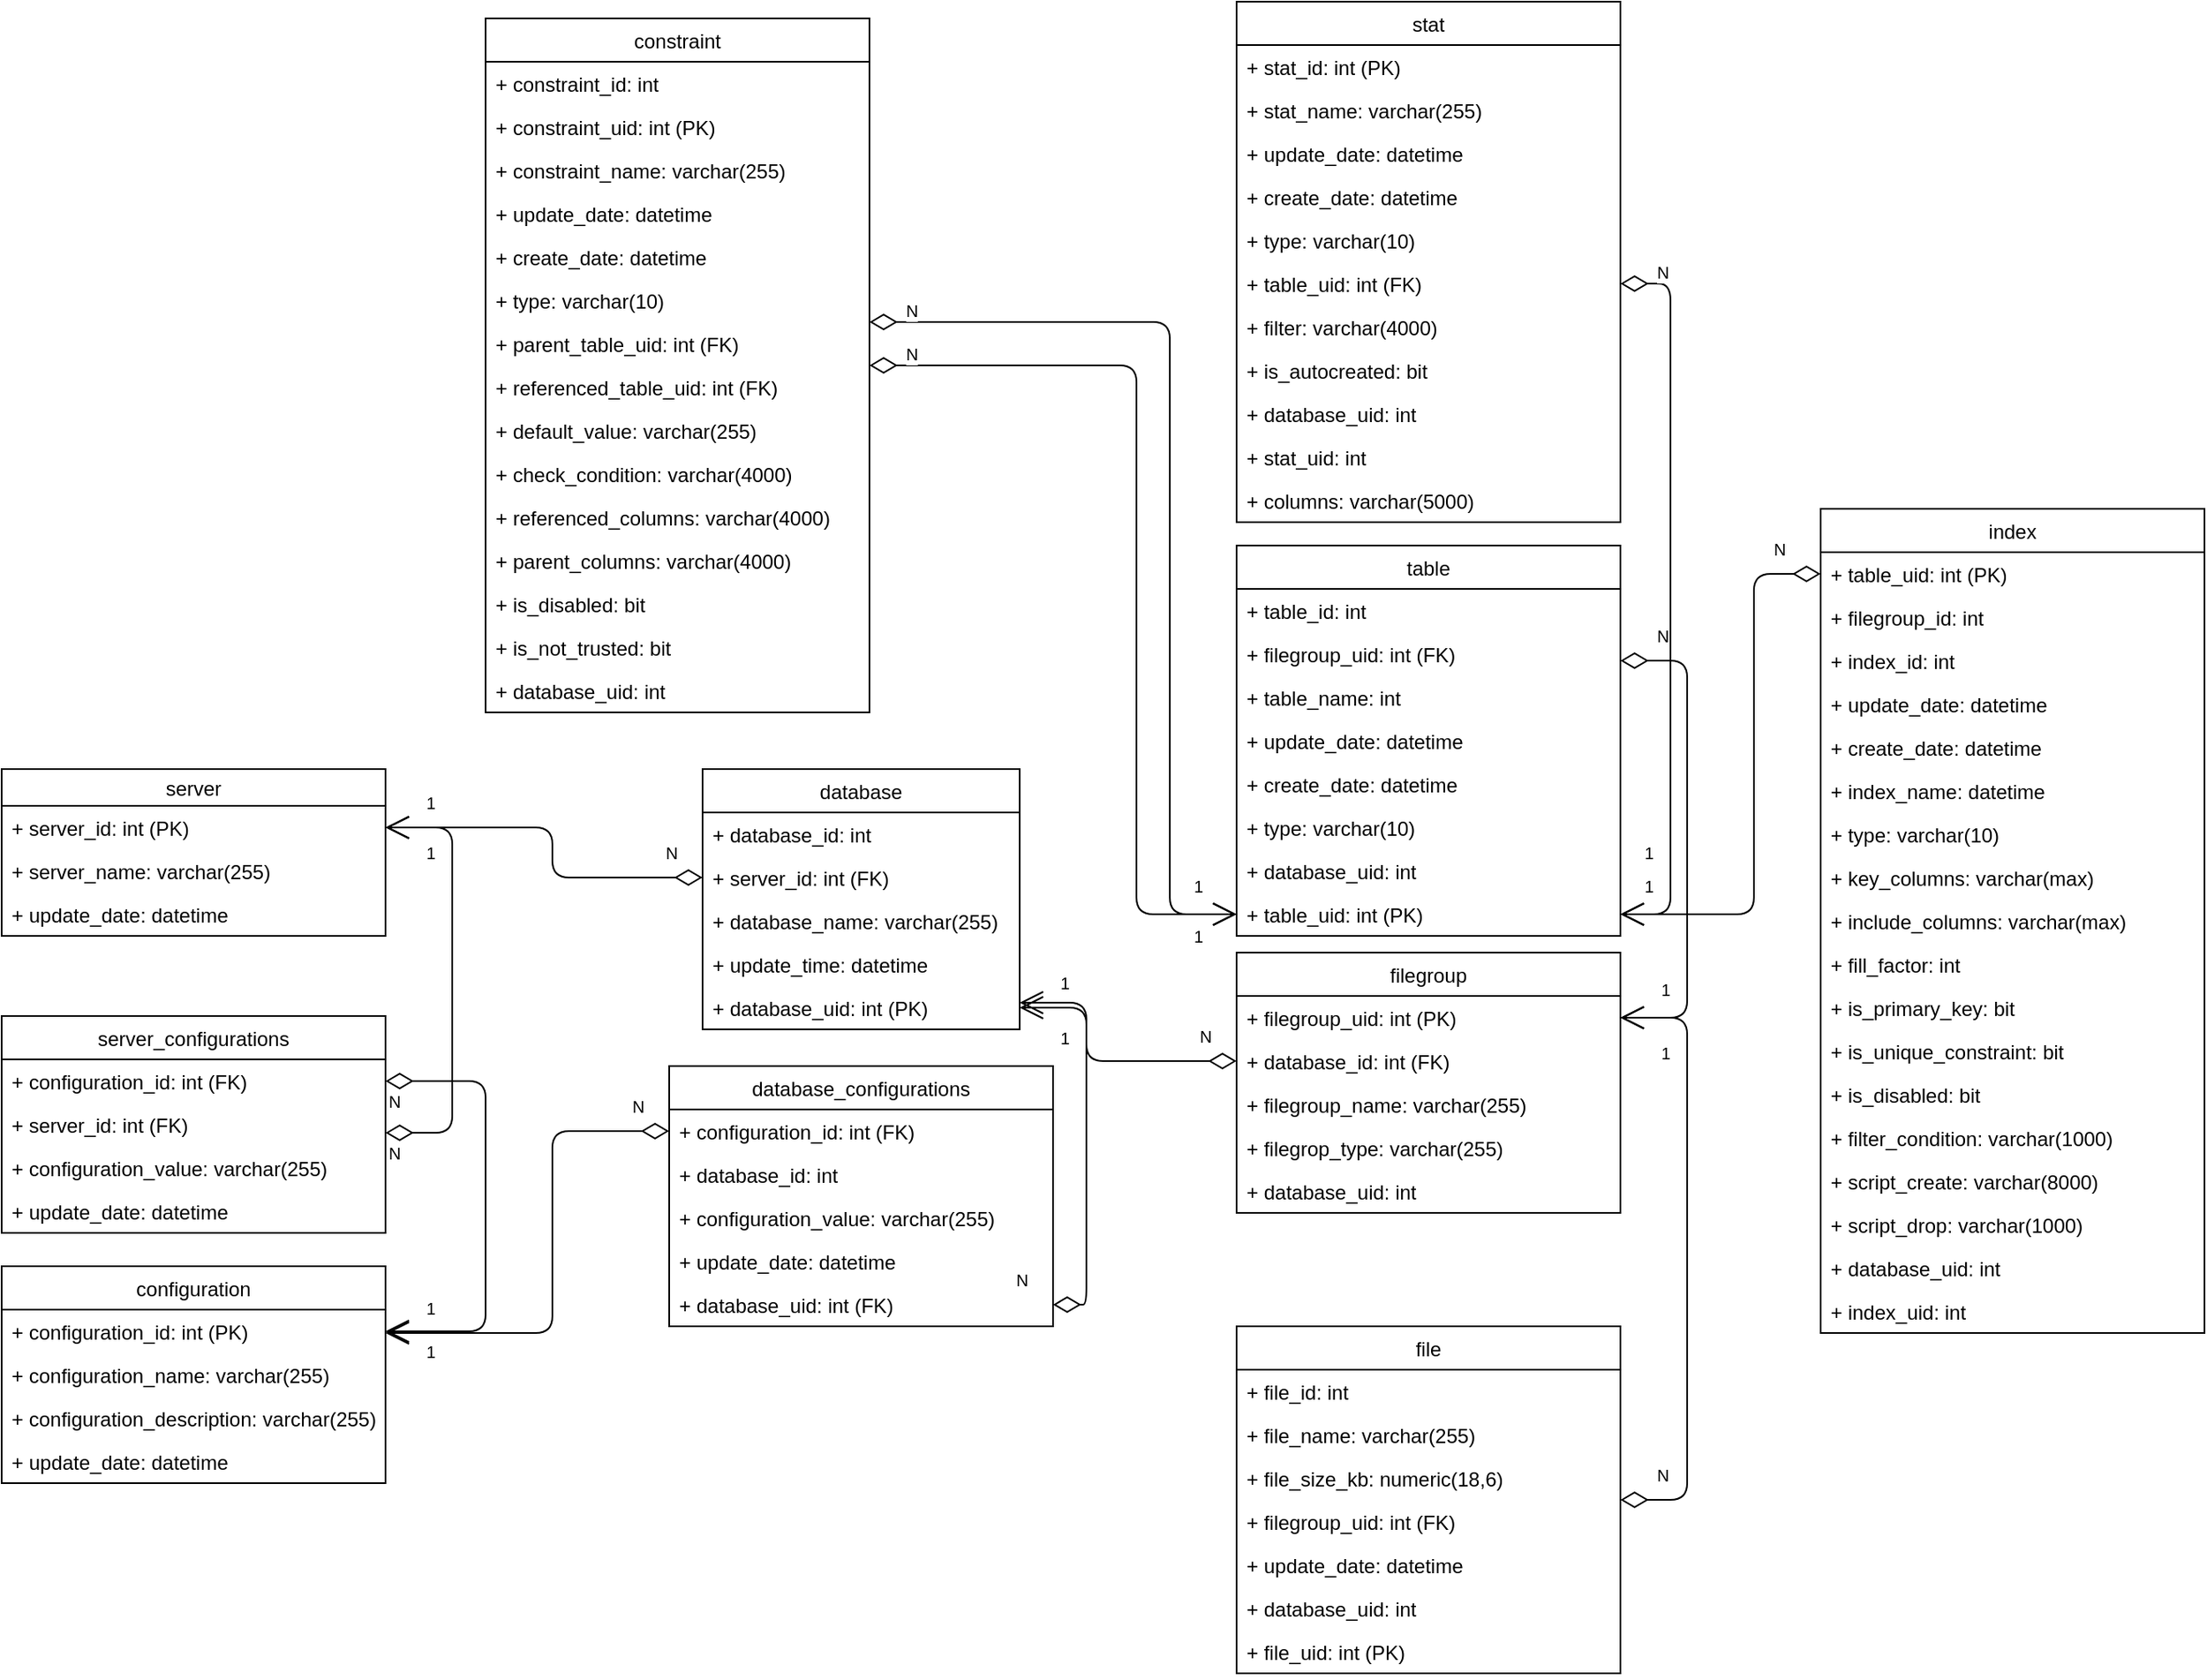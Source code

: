 <mxfile version="13.1.14" type="device"><diagram id="ff6Ciz-0W4YxmPZeDkQI" name="Página-1"><mxGraphModel dx="1422" dy="2053" grid="1" gridSize="10" guides="1" tooltips="1" connect="1" arrows="1" fold="1" page="1" pageScale="1" pageWidth="827" pageHeight="1169" math="0" shadow="0"><root><mxCell id="0"/><mxCell id="1" parent="0"/><mxCell id="aN4D_LcJQ8pbs_zPRTKb-1" value="server" style="swimlane;fontStyle=0;childLayout=stackLayout;horizontal=1;startSize=22;fillColor=none;horizontalStack=0;resizeParent=1;resizeParentMax=0;resizeLast=0;collapsible=1;marginBottom=0;" parent="1" vertex="1"><mxGeometry x="10" y="-250" width="230" height="100" as="geometry"/></mxCell><mxCell id="aN4D_LcJQ8pbs_zPRTKb-2" value="+ server_id: int (PK)" style="text;strokeColor=none;fillColor=none;align=left;verticalAlign=top;spacingLeft=4;spacingRight=4;overflow=hidden;rotatable=0;points=[[0,0.5],[1,0.5]];portConstraint=eastwest;" parent="aN4D_LcJQ8pbs_zPRTKb-1" vertex="1"><mxGeometry y="22" width="230" height="26" as="geometry"/></mxCell><mxCell id="aN4D_LcJQ8pbs_zPRTKb-3" value="+ server_name: varchar(255) " style="text;strokeColor=none;fillColor=none;align=left;verticalAlign=top;spacingLeft=4;spacingRight=4;overflow=hidden;rotatable=0;points=[[0,0.5],[1,0.5]];portConstraint=eastwest;" parent="aN4D_LcJQ8pbs_zPRTKb-1" vertex="1"><mxGeometry y="48" width="230" height="26" as="geometry"/></mxCell><mxCell id="aN4D_LcJQ8pbs_zPRTKb-4" value="+ update_date: datetime" style="text;strokeColor=none;fillColor=none;align=left;verticalAlign=top;spacingLeft=4;spacingRight=4;overflow=hidden;rotatable=0;points=[[0,0.5],[1,0.5]];portConstraint=eastwest;" parent="aN4D_LcJQ8pbs_zPRTKb-1" vertex="1"><mxGeometry y="74" width="230" height="26" as="geometry"/></mxCell><mxCell id="aN4D_LcJQ8pbs_zPRTKb-5" value="server_configurations" style="swimlane;fontStyle=0;childLayout=stackLayout;horizontal=1;startSize=26;fillColor=none;horizontalStack=0;resizeParent=1;resizeParentMax=0;resizeLast=0;collapsible=1;marginBottom=0;" parent="1" vertex="1"><mxGeometry x="10" y="-102" width="230" height="130" as="geometry"/></mxCell><mxCell id="aN4D_LcJQ8pbs_zPRTKb-6" value="+ configuration_id: int (FK)" style="text;strokeColor=none;fillColor=none;align=left;verticalAlign=top;spacingLeft=4;spacingRight=4;overflow=hidden;rotatable=0;points=[[0,0.5],[1,0.5]];portConstraint=eastwest;" parent="aN4D_LcJQ8pbs_zPRTKb-5" vertex="1"><mxGeometry y="26" width="230" height="26" as="geometry"/></mxCell><mxCell id="aN4D_LcJQ8pbs_zPRTKb-24" value="+ server_id: int (FK)" style="text;strokeColor=none;fillColor=none;align=left;verticalAlign=top;spacingLeft=4;spacingRight=4;overflow=hidden;rotatable=0;points=[[0,0.5],[1,0.5]];portConstraint=eastwest;" parent="aN4D_LcJQ8pbs_zPRTKb-5" vertex="1"><mxGeometry y="52" width="230" height="26" as="geometry"/></mxCell><mxCell id="aN4D_LcJQ8pbs_zPRTKb-8" value="+ configuration_value: varchar(255)" style="text;strokeColor=none;fillColor=none;align=left;verticalAlign=top;spacingLeft=4;spacingRight=4;overflow=hidden;rotatable=0;points=[[0,0.5],[1,0.5]];portConstraint=eastwest;" parent="aN4D_LcJQ8pbs_zPRTKb-5" vertex="1"><mxGeometry y="78" width="230" height="26" as="geometry"/></mxCell><mxCell id="aN4D_LcJQ8pbs_zPRTKb-17" value="+ update_date: datetime" style="text;strokeColor=none;fillColor=none;align=left;verticalAlign=top;spacingLeft=4;spacingRight=4;overflow=hidden;rotatable=0;points=[[0,0.5],[1,0.5]];portConstraint=eastwest;" parent="aN4D_LcJQ8pbs_zPRTKb-5" vertex="1"><mxGeometry y="104" width="230" height="26" as="geometry"/></mxCell><mxCell id="aN4D_LcJQ8pbs_zPRTKb-21" value="" style="endArrow=open;html=1;endSize=12;startArrow=diamondThin;startSize=14;startFill=0;edgeStyle=orthogonalEdgeStyle;entryX=1;entryY=0.5;entryDx=0;entryDy=0;" parent="1" source="aN4D_LcJQ8pbs_zPRTKb-24" target="aN4D_LcJQ8pbs_zPRTKb-2" edge="1"><mxGeometry x="0.141" y="-30" relative="1" as="geometry"><mxPoint x="260" y="-82" as="sourcePoint"/><mxPoint x="420" y="-82" as="targetPoint"/><Array as="points"><mxPoint x="280" y="-32"/><mxPoint x="280" y="-215"/></Array><mxPoint as="offset"/></mxGeometry></mxCell><mxCell id="aN4D_LcJQ8pbs_zPRTKb-22" value="N" style="resizable=0;html=1;align=left;verticalAlign=top;labelBackgroundColor=#ffffff;fontSize=10;" parent="aN4D_LcJQ8pbs_zPRTKb-21" connectable="0" vertex="1"><mxGeometry x="-1" relative="1" as="geometry"/></mxCell><mxCell id="aN4D_LcJQ8pbs_zPRTKb-23" value="1" style="resizable=0;html=1;align=right;verticalAlign=top;labelBackgroundColor=#ffffff;fontSize=10;" parent="aN4D_LcJQ8pbs_zPRTKb-21" connectable="0" vertex="1"><mxGeometry x="1" relative="1" as="geometry"><mxPoint x="30" y="3" as="offset"/></mxGeometry></mxCell><mxCell id="aN4D_LcJQ8pbs_zPRTKb-25" value="configuration" style="swimlane;fontStyle=0;childLayout=stackLayout;horizontal=1;startSize=26;fillColor=none;horizontalStack=0;resizeParent=1;resizeParentMax=0;resizeLast=0;collapsible=1;marginBottom=0;" parent="1" vertex="1"><mxGeometry x="10" y="48" width="230" height="130" as="geometry"/></mxCell><mxCell id="aN4D_LcJQ8pbs_zPRTKb-26" value="+ configuration_id: int (PK)" style="text;strokeColor=none;fillColor=none;align=left;verticalAlign=top;spacingLeft=4;spacingRight=4;overflow=hidden;rotatable=0;points=[[0,0.5],[1,0.5]];portConstraint=eastwest;" parent="aN4D_LcJQ8pbs_zPRTKb-25" vertex="1"><mxGeometry y="26" width="230" height="26" as="geometry"/></mxCell><mxCell id="aN4D_LcJQ8pbs_zPRTKb-28" value="+ configuration_name: varchar(255) " style="text;strokeColor=none;fillColor=none;align=left;verticalAlign=top;spacingLeft=4;spacingRight=4;overflow=hidden;rotatable=0;points=[[0,0.5],[1,0.5]];portConstraint=eastwest;" parent="aN4D_LcJQ8pbs_zPRTKb-25" vertex="1"><mxGeometry y="52" width="230" height="26" as="geometry"/></mxCell><mxCell id="aN4D_LcJQ8pbs_zPRTKb-30" value="+ configuration_description: varchar(255)" style="text;strokeColor=none;fillColor=none;align=left;verticalAlign=top;spacingLeft=4;spacingRight=4;overflow=hidden;rotatable=0;points=[[0,0.5],[1,0.5]];portConstraint=eastwest;" parent="aN4D_LcJQ8pbs_zPRTKb-25" vertex="1"><mxGeometry y="78" width="230" height="26" as="geometry"/></mxCell><mxCell id="vu-RbVLuR8OwLOXm1VFu-1" value="+ update_date: datetime" style="text;strokeColor=none;fillColor=none;align=left;verticalAlign=top;spacingLeft=4;spacingRight=4;overflow=hidden;rotatable=0;points=[[0,0.5],[1,0.5]];portConstraint=eastwest;" vertex="1" parent="aN4D_LcJQ8pbs_zPRTKb-25"><mxGeometry y="104" width="230" height="26" as="geometry"/></mxCell><mxCell id="aN4D_LcJQ8pbs_zPRTKb-32" value="" style="endArrow=open;html=1;endSize=12;startArrow=diamondThin;startSize=14;startFill=0;edgeStyle=orthogonalEdgeStyle;" parent="1" source="aN4D_LcJQ8pbs_zPRTKb-6" target="aN4D_LcJQ8pbs_zPRTKb-26" edge="1"><mxGeometry relative="1" as="geometry"><mxPoint x="334" y="130" as="sourcePoint"/><mxPoint x="334" y="-22" as="targetPoint"/><Array as="points"><mxPoint x="300" y="-63"/><mxPoint x="300" y="87"/></Array></mxGeometry></mxCell><mxCell id="aN4D_LcJQ8pbs_zPRTKb-33" value="N" style="resizable=0;html=1;align=left;verticalAlign=top;labelBackgroundColor=#ffffff;fontSize=10;" parent="aN4D_LcJQ8pbs_zPRTKb-32" connectable="0" vertex="1"><mxGeometry x="-1" relative="1" as="geometry"/></mxCell><mxCell id="aN4D_LcJQ8pbs_zPRTKb-34" value="1" style="resizable=0;html=1;align=right;verticalAlign=top;labelBackgroundColor=#ffffff;fontSize=10;" parent="aN4D_LcJQ8pbs_zPRTKb-32" connectable="0" vertex="1"><mxGeometry x="1" relative="1" as="geometry"><mxPoint x="30" as="offset"/></mxGeometry></mxCell><mxCell id="aN4D_LcJQ8pbs_zPRTKb-36" value="" style="endArrow=open;html=1;endSize=12;startArrow=diamondThin;startSize=14;startFill=0;edgeStyle=orthogonalEdgeStyle;entryX=1;entryY=0.5;entryDx=0;entryDy=0;exitX=0;exitY=0.5;exitDx=0;exitDy=0;" parent="1" source="aN4D_LcJQ8pbs_zPRTKb-35" target="aN4D_LcJQ8pbs_zPRTKb-2" edge="1"><mxGeometry x="0.035" y="23" relative="1" as="geometry"><mxPoint x="250" y="-22" as="sourcePoint"/><mxPoint x="250" y="-205" as="targetPoint"/><Array as="points"><mxPoint x="340" y="-185"/><mxPoint x="340" y="-215"/></Array><mxPoint as="offset"/></mxGeometry></mxCell><mxCell id="aN4D_LcJQ8pbs_zPRTKb-37" value="N" style="resizable=0;html=1;align=left;verticalAlign=top;labelBackgroundColor=#ffffff;fontSize=10;" parent="aN4D_LcJQ8pbs_zPRTKb-36" connectable="0" vertex="1"><mxGeometry x="-1" relative="1" as="geometry"><mxPoint x="-24" y="-27" as="offset"/></mxGeometry></mxCell><mxCell id="aN4D_LcJQ8pbs_zPRTKb-38" value="1" style="resizable=0;html=1;align=right;verticalAlign=top;labelBackgroundColor=#ffffff;fontSize=10;" parent="aN4D_LcJQ8pbs_zPRTKb-36" connectable="0" vertex="1"><mxGeometry x="1" relative="1" as="geometry"><mxPoint x="30" y="-27" as="offset"/></mxGeometry></mxCell><mxCell id="aN4D_LcJQ8pbs_zPRTKb-39" value="database_configurations" style="swimlane;fontStyle=0;childLayout=stackLayout;horizontal=1;startSize=26;fillColor=none;horizontalStack=0;resizeParent=1;resizeParentMax=0;resizeLast=0;collapsible=1;marginBottom=0;" parent="1" vertex="1"><mxGeometry x="410" y="-72" width="230" height="156" as="geometry"/></mxCell><mxCell id="aN4D_LcJQ8pbs_zPRTKb-40" value="+ configuration_id: int (FK)" style="text;strokeColor=none;fillColor=none;align=left;verticalAlign=top;spacingLeft=4;spacingRight=4;overflow=hidden;rotatable=0;points=[[0,0.5],[1,0.5]];portConstraint=eastwest;" parent="aN4D_LcJQ8pbs_zPRTKb-39" vertex="1"><mxGeometry y="26" width="230" height="26" as="geometry"/></mxCell><mxCell id="aN4D_LcJQ8pbs_zPRTKb-41" value="+ database_id: int" style="text;strokeColor=none;fillColor=none;align=left;verticalAlign=top;spacingLeft=4;spacingRight=4;overflow=hidden;rotatable=0;points=[[0,0.5],[1,0.5]];portConstraint=eastwest;" parent="aN4D_LcJQ8pbs_zPRTKb-39" vertex="1"><mxGeometry y="52" width="230" height="26" as="geometry"/></mxCell><mxCell id="aN4D_LcJQ8pbs_zPRTKb-42" value="+ configuration_value: varchar(255)" style="text;strokeColor=none;fillColor=none;align=left;verticalAlign=top;spacingLeft=4;spacingRight=4;overflow=hidden;rotatable=0;points=[[0,0.5],[1,0.5]];portConstraint=eastwest;" parent="aN4D_LcJQ8pbs_zPRTKb-39" vertex="1"><mxGeometry y="78" width="230" height="26" as="geometry"/></mxCell><mxCell id="aN4D_LcJQ8pbs_zPRTKb-43" value="+ update_date: datetime" style="text;strokeColor=none;fillColor=none;align=left;verticalAlign=top;spacingLeft=4;spacingRight=4;overflow=hidden;rotatable=0;points=[[0,0.5],[1,0.5]];portConstraint=eastwest;" parent="aN4D_LcJQ8pbs_zPRTKb-39" vertex="1"><mxGeometry y="104" width="230" height="26" as="geometry"/></mxCell><mxCell id="q4kT5zIyyM5pIJRhsvxt-2" value="+ database_uid: int (FK)" style="text;strokeColor=none;fillColor=none;align=left;verticalAlign=top;spacingLeft=4;spacingRight=4;overflow=hidden;rotatable=0;points=[[0,0.5],[1,0.5]];portConstraint=eastwest;" parent="aN4D_LcJQ8pbs_zPRTKb-39" vertex="1"><mxGeometry y="130" width="230" height="26" as="geometry"/></mxCell><mxCell id="aN4D_LcJQ8pbs_zPRTKb-44" value="" style="endArrow=open;html=1;endSize=12;startArrow=diamondThin;startSize=14;startFill=0;edgeStyle=orthogonalEdgeStyle;exitX=0;exitY=0.5;exitDx=0;exitDy=0;" parent="1" source="aN4D_LcJQ8pbs_zPRTKb-40" edge="1"><mxGeometry x="0.035" y="23" relative="1" as="geometry"><mxPoint x="434" y="152" as="sourcePoint"/><mxPoint x="240" y="88" as="targetPoint"/><Array as="points"><mxPoint x="340" y="-33"/><mxPoint x="340" y="88"/></Array><mxPoint as="offset"/></mxGeometry></mxCell><mxCell id="aN4D_LcJQ8pbs_zPRTKb-45" value="N" style="resizable=0;html=1;align=left;verticalAlign=top;labelBackgroundColor=#ffffff;fontSize=10;" parent="aN4D_LcJQ8pbs_zPRTKb-44" connectable="0" vertex="1"><mxGeometry x="-1" relative="1" as="geometry"><mxPoint x="-24" y="-27" as="offset"/></mxGeometry></mxCell><mxCell id="aN4D_LcJQ8pbs_zPRTKb-46" value="1" style="resizable=0;html=1;align=right;verticalAlign=top;labelBackgroundColor=#ffffff;fontSize=10;" parent="aN4D_LcJQ8pbs_zPRTKb-44" connectable="0" vertex="1"><mxGeometry x="1" relative="1" as="geometry"><mxPoint x="30" y="-27" as="offset"/></mxGeometry></mxCell><mxCell id="aN4D_LcJQ8pbs_zPRTKb-47" value="" style="endArrow=open;html=1;endSize=12;startArrow=diamondThin;startSize=14;startFill=0;edgeStyle=orthogonalEdgeStyle;exitX=1;exitY=0.5;exitDx=0;exitDy=0;" parent="1" source="q4kT5zIyyM5pIJRhsvxt-2" target="q4kT5zIyyM5pIJRhsvxt-1" edge="1"><mxGeometry x="0.035" y="23" relative="1" as="geometry"><mxPoint x="750" y="-212" as="sourcePoint"/><mxPoint x="710" y="-7" as="targetPoint"/><Array as="points"><mxPoint x="660" y="71"/><mxPoint x="660" y="-107"/></Array><mxPoint as="offset"/></mxGeometry></mxCell><mxCell id="aN4D_LcJQ8pbs_zPRTKb-48" value="N" style="resizable=0;html=1;align=left;verticalAlign=top;labelBackgroundColor=#ffffff;fontSize=10;" parent="aN4D_LcJQ8pbs_zPRTKb-47" connectable="0" vertex="1"><mxGeometry x="-1" relative="1" as="geometry"><mxPoint x="-24" y="-27" as="offset"/></mxGeometry></mxCell><mxCell id="aN4D_LcJQ8pbs_zPRTKb-49" value="1" style="resizable=0;html=1;align=right;verticalAlign=top;labelBackgroundColor=#ffffff;fontSize=10;" parent="aN4D_LcJQ8pbs_zPRTKb-47" connectable="0" vertex="1"><mxGeometry x="1" relative="1" as="geometry"><mxPoint x="30" y="-27" as="offset"/></mxGeometry></mxCell><mxCell id="aN4D_LcJQ8pbs_zPRTKb-67" value="" style="endArrow=open;html=1;endSize=12;startArrow=diamondThin;startSize=14;startFill=0;edgeStyle=orthogonalEdgeStyle;exitX=0;exitY=0.5;exitDx=0;exitDy=0;" parent="1" source="aN4D_LcJQ8pbs_zPRTKb-59" target="q4kT5zIyyM5pIJRhsvxt-1" edge="1"><mxGeometry x="0.035" y="23" relative="1" as="geometry"><mxPoint x="740" y="-64" as="sourcePoint"/><mxPoint x="670" y="-130" as="targetPoint"/><Array as="points"><mxPoint x="660" y="-75"/><mxPoint x="660" y="-110"/></Array><mxPoint as="offset"/></mxGeometry></mxCell><mxCell id="aN4D_LcJQ8pbs_zPRTKb-68" value="N" style="resizable=0;html=1;align=left;verticalAlign=top;labelBackgroundColor=#ffffff;fontSize=10;" parent="aN4D_LcJQ8pbs_zPRTKb-67" connectable="0" vertex="1"><mxGeometry x="-1" relative="1" as="geometry"><mxPoint x="-24" y="-27" as="offset"/></mxGeometry></mxCell><mxCell id="aN4D_LcJQ8pbs_zPRTKb-69" value="1" style="resizable=0;html=1;align=right;verticalAlign=top;labelBackgroundColor=#ffffff;fontSize=10;" parent="aN4D_LcJQ8pbs_zPRTKb-67" connectable="0" vertex="1"><mxGeometry x="1" relative="1" as="geometry"><mxPoint x="30" y="9" as="offset"/></mxGeometry></mxCell><mxCell id="aN4D_LcJQ8pbs_zPRTKb-71" value="" style="endArrow=open;html=1;endSize=12;startArrow=diamondThin;startSize=14;startFill=0;edgeStyle=orthogonalEdgeStyle;" parent="1" source="aN4D_LcJQ8pbs_zPRTKb-56" target="aN4D_LcJQ8pbs_zPRTKb-58" edge="1"><mxGeometry x="0.035" y="23" relative="1" as="geometry"><mxPoint x="1120" y="-30" as="sourcePoint"/><mxPoint x="1000" y="96" as="targetPoint"/><Array as="points"><mxPoint x="1020" y="188"/><mxPoint x="1020" y="-101"/></Array><mxPoint as="offset"/></mxGeometry></mxCell><mxCell id="aN4D_LcJQ8pbs_zPRTKb-72" value="N" style="resizable=0;html=1;align=left;verticalAlign=top;labelBackgroundColor=#ffffff;fontSize=10;" parent="aN4D_LcJQ8pbs_zPRTKb-71" connectable="0" vertex="1"><mxGeometry x="-1" relative="1" as="geometry"><mxPoint x="20" y="-27" as="offset"/></mxGeometry></mxCell><mxCell id="aN4D_LcJQ8pbs_zPRTKb-73" value="1" style="resizable=0;html=1;align=right;verticalAlign=top;labelBackgroundColor=#ffffff;fontSize=10;" parent="aN4D_LcJQ8pbs_zPRTKb-71" connectable="0" vertex="1"><mxGeometry x="1" relative="1" as="geometry"><mxPoint x="30" y="9" as="offset"/></mxGeometry></mxCell><mxCell id="aN4D_LcJQ8pbs_zPRTKb-83" value="" style="endArrow=open;html=1;endSize=12;startArrow=diamondThin;startSize=14;startFill=0;edgeStyle=orthogonalEdgeStyle;" parent="1" source="aN4D_LcJQ8pbs_zPRTKb-76" target="aN4D_LcJQ8pbs_zPRTKb-58" edge="1"><mxGeometry x="0.035" y="23" relative="1" as="geometry"><mxPoint x="990" y="159" as="sourcePoint"/><mxPoint x="990" y="-101" as="targetPoint"/><Array as="points"><mxPoint x="1020" y="-315"/><mxPoint x="1020" y="-101"/></Array><mxPoint as="offset"/></mxGeometry></mxCell><mxCell id="aN4D_LcJQ8pbs_zPRTKb-84" value="N" style="resizable=0;html=1;align=left;verticalAlign=top;labelBackgroundColor=#ffffff;fontSize=10;" parent="aN4D_LcJQ8pbs_zPRTKb-83" connectable="0" vertex="1"><mxGeometry x="-1" relative="1" as="geometry"><mxPoint x="20" y="-27" as="offset"/></mxGeometry></mxCell><mxCell id="aN4D_LcJQ8pbs_zPRTKb-85" value="1" style="resizable=0;html=1;align=right;verticalAlign=top;labelBackgroundColor=#ffffff;fontSize=10;" parent="aN4D_LcJQ8pbs_zPRTKb-83" connectable="0" vertex="1"><mxGeometry x="1" relative="1" as="geometry"><mxPoint x="30" y="-29" as="offset"/></mxGeometry></mxCell><mxCell id="aN4D_LcJQ8pbs_zPRTKb-87" value="index" style="swimlane;fontStyle=0;childLayout=stackLayout;horizontal=1;startSize=26;fillColor=none;horizontalStack=0;resizeParent=1;resizeParentMax=0;resizeLast=0;collapsible=1;marginBottom=0;" parent="1" vertex="1"><mxGeometry x="1100" y="-406" width="230" height="494" as="geometry"/></mxCell><mxCell id="aN4D_LcJQ8pbs_zPRTKb-88" value="+ table_uid: int (PK)" style="text;strokeColor=none;fillColor=none;align=left;verticalAlign=top;spacingLeft=4;spacingRight=4;overflow=hidden;rotatable=0;points=[[0,0.5],[1,0.5]];portConstraint=eastwest;" parent="aN4D_LcJQ8pbs_zPRTKb-87" vertex="1"><mxGeometry y="26" width="230" height="26" as="geometry"/></mxCell><mxCell id="aN4D_LcJQ8pbs_zPRTKb-89" value="+ filegroup_id: int " style="text;strokeColor=none;fillColor=none;align=left;verticalAlign=top;spacingLeft=4;spacingRight=4;overflow=hidden;rotatable=0;points=[[0,0.5],[1,0.5]];portConstraint=eastwest;" parent="aN4D_LcJQ8pbs_zPRTKb-87" vertex="1"><mxGeometry y="52" width="230" height="26" as="geometry"/></mxCell><mxCell id="aN4D_LcJQ8pbs_zPRTKb-90" value="+ index_id: int" style="text;strokeColor=none;fillColor=none;align=left;verticalAlign=top;spacingLeft=4;spacingRight=4;overflow=hidden;rotatable=0;points=[[0,0.5],[1,0.5]];portConstraint=eastwest;" parent="aN4D_LcJQ8pbs_zPRTKb-87" vertex="1"><mxGeometry y="78" width="230" height="26" as="geometry"/></mxCell><mxCell id="aN4D_LcJQ8pbs_zPRTKb-91" value="+ update_date: datetime" style="text;strokeColor=none;fillColor=none;align=left;verticalAlign=top;spacingLeft=4;spacingRight=4;overflow=hidden;rotatable=0;points=[[0,0.5],[1,0.5]];portConstraint=eastwest;" parent="aN4D_LcJQ8pbs_zPRTKb-87" vertex="1"><mxGeometry y="104" width="230" height="26" as="geometry"/></mxCell><mxCell id="aN4D_LcJQ8pbs_zPRTKb-92" value="+ create_date: datetime" style="text;strokeColor=none;fillColor=none;align=left;verticalAlign=top;spacingLeft=4;spacingRight=4;overflow=hidden;rotatable=0;points=[[0,0.5],[1,0.5]];portConstraint=eastwest;" parent="aN4D_LcJQ8pbs_zPRTKb-87" vertex="1"><mxGeometry y="130" width="230" height="26" as="geometry"/></mxCell><mxCell id="aN4D_LcJQ8pbs_zPRTKb-93" value="+ index_name: datetime" style="text;strokeColor=none;fillColor=none;align=left;verticalAlign=top;spacingLeft=4;spacingRight=4;overflow=hidden;rotatable=0;points=[[0,0.5],[1,0.5]];portConstraint=eastwest;" parent="aN4D_LcJQ8pbs_zPRTKb-87" vertex="1"><mxGeometry y="156" width="230" height="26" as="geometry"/></mxCell><mxCell id="aN4D_LcJQ8pbs_zPRTKb-94" value="+ type: varchar(10)" style="text;strokeColor=none;fillColor=none;align=left;verticalAlign=top;spacingLeft=4;spacingRight=4;overflow=hidden;rotatable=0;points=[[0,0.5],[1,0.5]];portConstraint=eastwest;" parent="aN4D_LcJQ8pbs_zPRTKb-87" vertex="1"><mxGeometry y="182" width="230" height="26" as="geometry"/></mxCell><mxCell id="aN4D_LcJQ8pbs_zPRTKb-95" value="+ key_columns: varchar(max)" style="text;strokeColor=none;fillColor=none;align=left;verticalAlign=top;spacingLeft=4;spacingRight=4;overflow=hidden;rotatable=0;points=[[0,0.5],[1,0.5]];portConstraint=eastwest;" parent="aN4D_LcJQ8pbs_zPRTKb-87" vertex="1"><mxGeometry y="208" width="230" height="26" as="geometry"/></mxCell><mxCell id="aN4D_LcJQ8pbs_zPRTKb-96" value="+ include_columns: varchar(max)" style="text;strokeColor=none;fillColor=none;align=left;verticalAlign=top;spacingLeft=4;spacingRight=4;overflow=hidden;rotatable=0;points=[[0,0.5],[1,0.5]];portConstraint=eastwest;" parent="aN4D_LcJQ8pbs_zPRTKb-87" vertex="1"><mxGeometry y="234" width="230" height="26" as="geometry"/></mxCell><mxCell id="aN4D_LcJQ8pbs_zPRTKb-97" value="+ fill_factor: int" style="text;strokeColor=none;fillColor=none;align=left;verticalAlign=top;spacingLeft=4;spacingRight=4;overflow=hidden;rotatable=0;points=[[0,0.5],[1,0.5]];portConstraint=eastwest;" parent="aN4D_LcJQ8pbs_zPRTKb-87" vertex="1"><mxGeometry y="260" width="230" height="26" as="geometry"/></mxCell><mxCell id="aN4D_LcJQ8pbs_zPRTKb-98" value="+ is_primary_key: bit" style="text;strokeColor=none;fillColor=none;align=left;verticalAlign=top;spacingLeft=4;spacingRight=4;overflow=hidden;rotatable=0;points=[[0,0.5],[1,0.5]];portConstraint=eastwest;" parent="aN4D_LcJQ8pbs_zPRTKb-87" vertex="1"><mxGeometry y="286" width="230" height="26" as="geometry"/></mxCell><mxCell id="aN4D_LcJQ8pbs_zPRTKb-99" value="+ is_unique_constraint: bit" style="text;strokeColor=none;fillColor=none;align=left;verticalAlign=top;spacingLeft=4;spacingRight=4;overflow=hidden;rotatable=0;points=[[0,0.5],[1,0.5]];portConstraint=eastwest;" parent="aN4D_LcJQ8pbs_zPRTKb-87" vertex="1"><mxGeometry y="312" width="230" height="26" as="geometry"/></mxCell><mxCell id="aN4D_LcJQ8pbs_zPRTKb-100" value="+ is_disabled: bit" style="text;strokeColor=none;fillColor=none;align=left;verticalAlign=top;spacingLeft=4;spacingRight=4;overflow=hidden;rotatable=0;points=[[0,0.5],[1,0.5]];portConstraint=eastwest;" parent="aN4D_LcJQ8pbs_zPRTKb-87" vertex="1"><mxGeometry y="338" width="230" height="26" as="geometry"/></mxCell><mxCell id="aN4D_LcJQ8pbs_zPRTKb-102" value="+ filter_condition: varchar(1000)" style="text;strokeColor=none;fillColor=none;align=left;verticalAlign=top;spacingLeft=4;spacingRight=4;overflow=hidden;rotatable=0;points=[[0,0.5],[1,0.5]];portConstraint=eastwest;" parent="aN4D_LcJQ8pbs_zPRTKb-87" vertex="1"><mxGeometry y="364" width="230" height="26" as="geometry"/></mxCell><mxCell id="aN4D_LcJQ8pbs_zPRTKb-103" value="+ script_create: varchar(8000)" style="text;strokeColor=none;fillColor=none;align=left;verticalAlign=top;spacingLeft=4;spacingRight=4;overflow=hidden;rotatable=0;points=[[0,0.5],[1,0.5]];portConstraint=eastwest;" parent="aN4D_LcJQ8pbs_zPRTKb-87" vertex="1"><mxGeometry y="390" width="230" height="26" as="geometry"/></mxCell><mxCell id="aN4D_LcJQ8pbs_zPRTKb-104" value="+ script_drop: varchar(1000)" style="text;strokeColor=none;fillColor=none;align=left;verticalAlign=top;spacingLeft=4;spacingRight=4;overflow=hidden;rotatable=0;points=[[0,0.5],[1,0.5]];portConstraint=eastwest;" parent="aN4D_LcJQ8pbs_zPRTKb-87" vertex="1"><mxGeometry y="416" width="230" height="26" as="geometry"/></mxCell><mxCell id="q4kT5zIyyM5pIJRhsvxt-22" value="+ database_uid: int" style="text;strokeColor=none;fillColor=none;align=left;verticalAlign=top;spacingLeft=4;spacingRight=4;overflow=hidden;rotatable=0;points=[[0,0.5],[1,0.5]];portConstraint=eastwest;" parent="aN4D_LcJQ8pbs_zPRTKb-87" vertex="1"><mxGeometry y="442" width="230" height="26" as="geometry"/></mxCell><mxCell id="q4kT5zIyyM5pIJRhsvxt-23" value="+ index_uid: int " style="text;strokeColor=none;fillColor=none;align=left;verticalAlign=top;spacingLeft=4;spacingRight=4;overflow=hidden;rotatable=0;points=[[0,0.5],[1,0.5]];portConstraint=eastwest;" parent="aN4D_LcJQ8pbs_zPRTKb-87" vertex="1"><mxGeometry y="468" width="230" height="26" as="geometry"/></mxCell><mxCell id="aN4D_LcJQ8pbs_zPRTKb-105" value="" style="endArrow=open;html=1;endSize=12;startArrow=diamondThin;startSize=14;startFill=0;edgeStyle=orthogonalEdgeStyle;exitX=0;exitY=0.5;exitDx=0;exitDy=0;entryX=1;entryY=0.5;entryDx=0;entryDy=0;" parent="1" source="aN4D_LcJQ8pbs_zPRTKb-88" target="q4kT5zIyyM5pIJRhsvxt-17" edge="1"><mxGeometry x="0.035" y="23" relative="1" as="geometry"><mxPoint x="990" y="-305" as="sourcePoint"/><mxPoint x="990" y="-91" as="targetPoint"/><Array as="points"><mxPoint x="1060" y="-367"/><mxPoint x="1060" y="-163"/></Array><mxPoint as="offset"/></mxGeometry></mxCell><mxCell id="aN4D_LcJQ8pbs_zPRTKb-106" value="N" style="resizable=0;html=1;align=left;verticalAlign=top;labelBackgroundColor=#ffffff;fontSize=10;" parent="aN4D_LcJQ8pbs_zPRTKb-105" connectable="0" vertex="1"><mxGeometry x="-1" relative="1" as="geometry"><mxPoint x="-30" y="-27" as="offset"/></mxGeometry></mxCell><mxCell id="aN4D_LcJQ8pbs_zPRTKb-107" value="1" style="resizable=0;html=1;align=right;verticalAlign=top;labelBackgroundColor=#ffffff;fontSize=10;" parent="aN4D_LcJQ8pbs_zPRTKb-105" connectable="0" vertex="1"><mxGeometry x="1" relative="1" as="geometry"><mxPoint x="20" y="-29" as="offset"/></mxGeometry></mxCell><mxCell id="aN4D_LcJQ8pbs_zPRTKb-124" value="" style="endArrow=open;html=1;endSize=12;startArrow=diamondThin;startSize=14;startFill=0;edgeStyle=orthogonalEdgeStyle;entryX=0;entryY=0.5;entryDx=0;entryDy=0;" parent="1" source="aN4D_LcJQ8pbs_zPRTKb-116" target="q4kT5zIyyM5pIJRhsvxt-17" edge="1"><mxGeometry x="0.035" y="23" relative="1" as="geometry"><mxPoint x="790" y="-491" as="sourcePoint"/><mxPoint x="670" y="-465" as="targetPoint"/><Array as="points"><mxPoint x="710" y="-518"/><mxPoint x="710" y="-163"/></Array><mxPoint as="offset"/></mxGeometry></mxCell><mxCell id="aN4D_LcJQ8pbs_zPRTKb-125" value="N" style="resizable=0;html=1;align=left;verticalAlign=top;labelBackgroundColor=#ffffff;fontSize=10;" parent="aN4D_LcJQ8pbs_zPRTKb-124" connectable="0" vertex="1"><mxGeometry x="-1" relative="1" as="geometry"><mxPoint x="20" y="-19" as="offset"/></mxGeometry></mxCell><mxCell id="aN4D_LcJQ8pbs_zPRTKb-126" value="1" style="resizable=0;html=1;align=right;verticalAlign=top;labelBackgroundColor=#ffffff;fontSize=10;" parent="aN4D_LcJQ8pbs_zPRTKb-124" connectable="0" vertex="1"><mxGeometry x="1" relative="1" as="geometry"><mxPoint x="-20" y="-29" as="offset"/></mxGeometry></mxCell><mxCell id="aN4D_LcJQ8pbs_zPRTKb-127" value="" style="endArrow=open;html=1;endSize=12;startArrow=diamondThin;startSize=14;startFill=0;edgeStyle=orthogonalEdgeStyle;entryX=0;entryY=0.5;entryDx=0;entryDy=0;" parent="1" source="aN4D_LcJQ8pbs_zPRTKb-117" target="q4kT5zIyyM5pIJRhsvxt-17" edge="1"><mxGeometry x="0.035" y="23" relative="1" as="geometry"><mxPoint x="740" y="-590" as="sourcePoint"/><mxPoint x="840" y="-440" as="targetPoint"/><Array as="points"><mxPoint x="690" y="-492"/><mxPoint x="690" y="-163"/></Array><mxPoint as="offset"/></mxGeometry></mxCell><mxCell id="aN4D_LcJQ8pbs_zPRTKb-128" value="N" style="resizable=0;html=1;align=left;verticalAlign=top;labelBackgroundColor=#ffffff;fontSize=10;" parent="aN4D_LcJQ8pbs_zPRTKb-127" connectable="0" vertex="1"><mxGeometry x="-1" relative="1" as="geometry"><mxPoint x="20" y="-19" as="offset"/></mxGeometry></mxCell><mxCell id="aN4D_LcJQ8pbs_zPRTKb-129" value="1" style="resizable=0;html=1;align=right;verticalAlign=top;labelBackgroundColor=#ffffff;fontSize=10;" parent="aN4D_LcJQ8pbs_zPRTKb-127" connectable="0" vertex="1"><mxGeometry x="1" relative="1" as="geometry"><mxPoint x="-20" y="1" as="offset"/></mxGeometry></mxCell><mxCell id="aN4D_LcJQ8pbs_zPRTKb-144" value="" style="endArrow=open;html=1;endSize=12;startArrow=diamondThin;startSize=14;startFill=0;edgeStyle=orthogonalEdgeStyle;entryX=1;entryY=0.5;entryDx=0;entryDy=0;" parent="1" source="aN4D_LcJQ8pbs_zPRTKb-136" target="q4kT5zIyyM5pIJRhsvxt-17" edge="1"><mxGeometry x="0.035" y="23" relative="1" as="geometry"><mxPoint x="1080" y="-480" as="sourcePoint"/><mxPoint x="990" y="-494" as="targetPoint"/><Array as="points"><mxPoint x="1010" y="-541"/><mxPoint x="1010" y="-163"/></Array><mxPoint as="offset"/></mxGeometry></mxCell><mxCell id="aN4D_LcJQ8pbs_zPRTKb-145" value="N" style="resizable=0;html=1;align=left;verticalAlign=top;labelBackgroundColor=#ffffff;fontSize=10;" parent="aN4D_LcJQ8pbs_zPRTKb-144" connectable="0" vertex="1"><mxGeometry x="-1" relative="1" as="geometry"><mxPoint x="20" y="-19" as="offset"/></mxGeometry></mxCell><mxCell id="aN4D_LcJQ8pbs_zPRTKb-146" value="1" style="resizable=0;html=1;align=right;verticalAlign=top;labelBackgroundColor=#ffffff;fontSize=10;" parent="aN4D_LcJQ8pbs_zPRTKb-144" connectable="0" vertex="1"><mxGeometry x="1" relative="1" as="geometry"><mxPoint x="20" y="-49" as="offset"/></mxGeometry></mxCell><mxCell id="aN4D_LcJQ8pbs_zPRTKb-57" value="filegroup" style="swimlane;fontStyle=0;childLayout=stackLayout;horizontal=1;startSize=26;fillColor=none;horizontalStack=0;resizeParent=1;resizeParentMax=0;resizeLast=0;collapsible=1;marginBottom=0;" parent="1" vertex="1"><mxGeometry x="750" y="-140" width="230" height="156" as="geometry"/></mxCell><mxCell id="aN4D_LcJQ8pbs_zPRTKb-58" value="+ filegroup_uid: int (PK)" style="text;strokeColor=none;fillColor=none;align=left;verticalAlign=top;spacingLeft=4;spacingRight=4;overflow=hidden;rotatable=0;points=[[0,0.5],[1,0.5]];portConstraint=eastwest;" parent="aN4D_LcJQ8pbs_zPRTKb-57" vertex="1"><mxGeometry y="26" width="230" height="26" as="geometry"/></mxCell><mxCell id="aN4D_LcJQ8pbs_zPRTKb-59" value="+ database_id: int (FK)" style="text;strokeColor=none;fillColor=none;align=left;verticalAlign=top;spacingLeft=4;spacingRight=4;overflow=hidden;rotatable=0;points=[[0,0.5],[1,0.5]];portConstraint=eastwest;" parent="aN4D_LcJQ8pbs_zPRTKb-57" vertex="1"><mxGeometry y="52" width="230" height="26" as="geometry"/></mxCell><mxCell id="aN4D_LcJQ8pbs_zPRTKb-60" value="+ filegroup_name: varchar(255)" style="text;strokeColor=none;fillColor=none;align=left;verticalAlign=top;spacingLeft=4;spacingRight=4;overflow=hidden;rotatable=0;points=[[0,0.5],[1,0.5]];portConstraint=eastwest;" parent="aN4D_LcJQ8pbs_zPRTKb-57" vertex="1"><mxGeometry y="78" width="230" height="26" as="geometry"/></mxCell><mxCell id="aN4D_LcJQ8pbs_zPRTKb-61" value="+ filegrop_type: varchar(255)" style="text;strokeColor=none;fillColor=none;align=left;verticalAlign=top;spacingLeft=4;spacingRight=4;overflow=hidden;rotatable=0;points=[[0,0.5],[1,0.5]];portConstraint=eastwest;" parent="aN4D_LcJQ8pbs_zPRTKb-57" vertex="1"><mxGeometry y="104" width="230" height="26" as="geometry"/></mxCell><mxCell id="q4kT5zIyyM5pIJRhsvxt-5" value="+ database_uid: int" style="text;strokeColor=none;fillColor=none;align=left;verticalAlign=top;spacingLeft=4;spacingRight=4;overflow=hidden;rotatable=0;points=[[0,0.5],[1,0.5]];portConstraint=eastwest;" parent="aN4D_LcJQ8pbs_zPRTKb-57" vertex="1"><mxGeometry y="130" width="230" height="26" as="geometry"/></mxCell><mxCell id="aN4D_LcJQ8pbs_zPRTKb-50" value="file" style="swimlane;fontStyle=0;childLayout=stackLayout;horizontal=1;startSize=26;fillColor=none;horizontalStack=0;resizeParent=1;resizeParentMax=0;resizeLast=0;collapsible=1;marginBottom=0;" parent="1" vertex="1"><mxGeometry x="750" y="84" width="230" height="208" as="geometry"/></mxCell><mxCell id="aN4D_LcJQ8pbs_zPRTKb-51" value="+ file_id: int " style="text;strokeColor=none;fillColor=none;align=left;verticalAlign=top;spacingLeft=4;spacingRight=4;overflow=hidden;rotatable=0;points=[[0,0.5],[1,0.5]];portConstraint=eastwest;" parent="aN4D_LcJQ8pbs_zPRTKb-50" vertex="1"><mxGeometry y="26" width="230" height="26" as="geometry"/></mxCell><mxCell id="aN4D_LcJQ8pbs_zPRTKb-53" value="+ file_name: varchar(255)" style="text;strokeColor=none;fillColor=none;align=left;verticalAlign=top;spacingLeft=4;spacingRight=4;overflow=hidden;rotatable=0;points=[[0,0.5],[1,0.5]];portConstraint=eastwest;" parent="aN4D_LcJQ8pbs_zPRTKb-50" vertex="1"><mxGeometry y="52" width="230" height="26" as="geometry"/></mxCell><mxCell id="aN4D_LcJQ8pbs_zPRTKb-55" value="+ file_size_kb: numeric(18,6)" style="text;strokeColor=none;fillColor=none;align=left;verticalAlign=top;spacingLeft=4;spacingRight=4;overflow=hidden;rotatable=0;points=[[0,0.5],[1,0.5]];portConstraint=eastwest;" parent="aN4D_LcJQ8pbs_zPRTKb-50" vertex="1"><mxGeometry y="78" width="230" height="26" as="geometry"/></mxCell><mxCell id="aN4D_LcJQ8pbs_zPRTKb-56" value="+ filegroup_uid: int (FK)" style="text;strokeColor=none;fillColor=none;align=left;verticalAlign=top;spacingLeft=4;spacingRight=4;overflow=hidden;rotatable=0;points=[[0,0.5],[1,0.5]];portConstraint=eastwest;" parent="aN4D_LcJQ8pbs_zPRTKb-50" vertex="1"><mxGeometry y="104" width="230" height="26" as="geometry"/></mxCell><mxCell id="aN4D_LcJQ8pbs_zPRTKb-54" value="+ update_date: datetime" style="text;strokeColor=none;fillColor=none;align=left;verticalAlign=top;spacingLeft=4;spacingRight=4;overflow=hidden;rotatable=0;points=[[0,0.5],[1,0.5]];portConstraint=eastwest;" parent="aN4D_LcJQ8pbs_zPRTKb-50" vertex="1"><mxGeometry y="130" width="230" height="26" as="geometry"/></mxCell><mxCell id="q4kT5zIyyM5pIJRhsvxt-7" value="+ database_uid: int" style="text;strokeColor=none;fillColor=none;align=left;verticalAlign=top;spacingLeft=4;spacingRight=4;overflow=hidden;rotatable=0;points=[[0,0.5],[1,0.5]];portConstraint=eastwest;" parent="aN4D_LcJQ8pbs_zPRTKb-50" vertex="1"><mxGeometry y="156" width="230" height="26" as="geometry"/></mxCell><mxCell id="q4kT5zIyyM5pIJRhsvxt-15" value="+ file_uid: int (PK)" style="text;strokeColor=none;fillColor=none;align=left;verticalAlign=top;spacingLeft=4;spacingRight=4;overflow=hidden;rotatable=0;points=[[0,0.5],[1,0.5]];portConstraint=eastwest;" parent="aN4D_LcJQ8pbs_zPRTKb-50" vertex="1"><mxGeometry y="182" width="230" height="26" as="geometry"/></mxCell><mxCell id="aN4D_LcJQ8pbs_zPRTKb-108" value="constraint" style="swimlane;fontStyle=0;childLayout=stackLayout;horizontal=1;startSize=26;fillColor=none;horizontalStack=0;resizeParent=1;resizeParentMax=0;resizeLast=0;collapsible=1;marginBottom=0;" parent="1" vertex="1"><mxGeometry x="300" y="-700" width="230" height="416" as="geometry"/></mxCell><mxCell id="aN4D_LcJQ8pbs_zPRTKb-109" value="+ constraint_id: int" style="text;strokeColor=none;fillColor=none;align=left;verticalAlign=top;spacingLeft=4;spacingRight=4;overflow=hidden;rotatable=0;points=[[0,0.5],[1,0.5]];portConstraint=eastwest;" parent="aN4D_LcJQ8pbs_zPRTKb-108" vertex="1"><mxGeometry y="26" width="230" height="26" as="geometry"/></mxCell><mxCell id="q4kT5zIyyM5pIJRhsvxt-19" value="+ constraint_uid: int (PK)" style="text;strokeColor=none;fillColor=none;align=left;verticalAlign=top;spacingLeft=4;spacingRight=4;overflow=hidden;rotatable=0;points=[[0,0.5],[1,0.5]];portConstraint=eastwest;" parent="aN4D_LcJQ8pbs_zPRTKb-108" vertex="1"><mxGeometry y="52" width="230" height="26" as="geometry"/></mxCell><mxCell id="aN4D_LcJQ8pbs_zPRTKb-111" value="+ constraint_name: varchar(255)" style="text;strokeColor=none;fillColor=none;align=left;verticalAlign=top;spacingLeft=4;spacingRight=4;overflow=hidden;rotatable=0;points=[[0,0.5],[1,0.5]];portConstraint=eastwest;" parent="aN4D_LcJQ8pbs_zPRTKb-108" vertex="1"><mxGeometry y="78" width="230" height="26" as="geometry"/></mxCell><mxCell id="aN4D_LcJQ8pbs_zPRTKb-112" value="+ update_date: datetime" style="text;strokeColor=none;fillColor=none;align=left;verticalAlign=top;spacingLeft=4;spacingRight=4;overflow=hidden;rotatable=0;points=[[0,0.5],[1,0.5]];portConstraint=eastwest;" parent="aN4D_LcJQ8pbs_zPRTKb-108" vertex="1"><mxGeometry y="104" width="230" height="26" as="geometry"/></mxCell><mxCell id="aN4D_LcJQ8pbs_zPRTKb-113" value="+ create_date: datetime" style="text;strokeColor=none;fillColor=none;align=left;verticalAlign=top;spacingLeft=4;spacingRight=4;overflow=hidden;rotatable=0;points=[[0,0.5],[1,0.5]];portConstraint=eastwest;" parent="aN4D_LcJQ8pbs_zPRTKb-108" vertex="1"><mxGeometry y="130" width="230" height="26" as="geometry"/></mxCell><mxCell id="aN4D_LcJQ8pbs_zPRTKb-115" value="+ type: varchar(10)" style="text;strokeColor=none;fillColor=none;align=left;verticalAlign=top;spacingLeft=4;spacingRight=4;overflow=hidden;rotatable=0;points=[[0,0.5],[1,0.5]];portConstraint=eastwest;" parent="aN4D_LcJQ8pbs_zPRTKb-108" vertex="1"><mxGeometry y="156" width="230" height="26" as="geometry"/></mxCell><mxCell id="aN4D_LcJQ8pbs_zPRTKb-116" value="+ parent_table_uid: int (FK)" style="text;strokeColor=none;fillColor=none;align=left;verticalAlign=top;spacingLeft=4;spacingRight=4;overflow=hidden;rotatable=0;points=[[0,0.5],[1,0.5]];portConstraint=eastwest;" parent="aN4D_LcJQ8pbs_zPRTKb-108" vertex="1"><mxGeometry y="182" width="230" height="26" as="geometry"/></mxCell><mxCell id="aN4D_LcJQ8pbs_zPRTKb-117" value="+ referenced_table_uid: int (FK)" style="text;strokeColor=none;fillColor=none;align=left;verticalAlign=top;spacingLeft=4;spacingRight=4;overflow=hidden;rotatable=0;points=[[0,0.5],[1,0.5]];portConstraint=eastwest;" parent="aN4D_LcJQ8pbs_zPRTKb-108" vertex="1"><mxGeometry y="208" width="230" height="26" as="geometry"/></mxCell><mxCell id="aN4D_LcJQ8pbs_zPRTKb-118" value="+ default_value: varchar(255)" style="text;strokeColor=none;fillColor=none;align=left;verticalAlign=top;spacingLeft=4;spacingRight=4;overflow=hidden;rotatable=0;points=[[0,0.5],[1,0.5]];portConstraint=eastwest;" parent="aN4D_LcJQ8pbs_zPRTKb-108" vertex="1"><mxGeometry y="234" width="230" height="26" as="geometry"/></mxCell><mxCell id="aN4D_LcJQ8pbs_zPRTKb-119" value="+ check_condition: varchar(4000)" style="text;strokeColor=none;fillColor=none;align=left;verticalAlign=top;spacingLeft=4;spacingRight=4;overflow=hidden;rotatable=0;points=[[0,0.5],[1,0.5]];portConstraint=eastwest;" parent="aN4D_LcJQ8pbs_zPRTKb-108" vertex="1"><mxGeometry y="260" width="230" height="26" as="geometry"/></mxCell><mxCell id="aN4D_LcJQ8pbs_zPRTKb-120" value="+ referenced_columns: varchar(4000)" style="text;strokeColor=none;fillColor=none;align=left;verticalAlign=top;spacingLeft=4;spacingRight=4;overflow=hidden;rotatable=0;points=[[0,0.5],[1,0.5]];portConstraint=eastwest;" parent="aN4D_LcJQ8pbs_zPRTKb-108" vertex="1"><mxGeometry y="286" width="230" height="26" as="geometry"/></mxCell><mxCell id="aN4D_LcJQ8pbs_zPRTKb-121" value="+ parent_columns: varchar(4000)" style="text;strokeColor=none;fillColor=none;align=left;verticalAlign=top;spacingLeft=4;spacingRight=4;overflow=hidden;rotatable=0;points=[[0,0.5],[1,0.5]];portConstraint=eastwest;" parent="aN4D_LcJQ8pbs_zPRTKb-108" vertex="1"><mxGeometry y="312" width="230" height="26" as="geometry"/></mxCell><mxCell id="aN4D_LcJQ8pbs_zPRTKb-122" value="+ is_disabled: bit" style="text;strokeColor=none;fillColor=none;align=left;verticalAlign=top;spacingLeft=4;spacingRight=4;overflow=hidden;rotatable=0;points=[[0,0.5],[1,0.5]];portConstraint=eastwest;" parent="aN4D_LcJQ8pbs_zPRTKb-108" vertex="1"><mxGeometry y="338" width="230" height="26" as="geometry"/></mxCell><mxCell id="aN4D_LcJQ8pbs_zPRTKb-123" value="+ is_not_trusted: bit" style="text;strokeColor=none;fillColor=none;align=left;verticalAlign=top;spacingLeft=4;spacingRight=4;overflow=hidden;rotatable=0;points=[[0,0.5],[1,0.5]];portConstraint=eastwest;" parent="aN4D_LcJQ8pbs_zPRTKb-108" vertex="1"><mxGeometry y="364" width="230" height="26" as="geometry"/></mxCell><mxCell id="q4kT5zIyyM5pIJRhsvxt-18" value="+ database_uid: int" style="text;strokeColor=none;fillColor=none;align=left;verticalAlign=top;spacingLeft=4;spacingRight=4;overflow=hidden;rotatable=0;points=[[0,0.5],[1,0.5]];portConstraint=eastwest;" parent="aN4D_LcJQ8pbs_zPRTKb-108" vertex="1"><mxGeometry y="390" width="230" height="26" as="geometry"/></mxCell><mxCell id="aN4D_LcJQ8pbs_zPRTKb-130" value="stat" style="swimlane;fontStyle=0;childLayout=stackLayout;horizontal=1;startSize=26;fillColor=none;horizontalStack=0;resizeParent=1;resizeParentMax=0;resizeLast=0;collapsible=1;marginBottom=0;" parent="1" vertex="1"><mxGeometry x="750" y="-710" width="230" height="312" as="geometry"/></mxCell><mxCell id="aN4D_LcJQ8pbs_zPRTKb-131" value="+ stat_id: int (PK)" style="text;strokeColor=none;fillColor=none;align=left;verticalAlign=top;spacingLeft=4;spacingRight=4;overflow=hidden;rotatable=0;points=[[0,0.5],[1,0.5]];portConstraint=eastwest;" parent="aN4D_LcJQ8pbs_zPRTKb-130" vertex="1"><mxGeometry y="26" width="230" height="26" as="geometry"/></mxCell><mxCell id="aN4D_LcJQ8pbs_zPRTKb-132" value="+ stat_name: varchar(255)" style="text;strokeColor=none;fillColor=none;align=left;verticalAlign=top;spacingLeft=4;spacingRight=4;overflow=hidden;rotatable=0;points=[[0,0.5],[1,0.5]];portConstraint=eastwest;" parent="aN4D_LcJQ8pbs_zPRTKb-130" vertex="1"><mxGeometry y="52" width="230" height="26" as="geometry"/></mxCell><mxCell id="aN4D_LcJQ8pbs_zPRTKb-133" value="+ update_date: datetime" style="text;strokeColor=none;fillColor=none;align=left;verticalAlign=top;spacingLeft=4;spacingRight=4;overflow=hidden;rotatable=0;points=[[0,0.5],[1,0.5]];portConstraint=eastwest;" parent="aN4D_LcJQ8pbs_zPRTKb-130" vertex="1"><mxGeometry y="78" width="230" height="26" as="geometry"/></mxCell><mxCell id="aN4D_LcJQ8pbs_zPRTKb-134" value="+ create_date: datetime" style="text;strokeColor=none;fillColor=none;align=left;verticalAlign=top;spacingLeft=4;spacingRight=4;overflow=hidden;rotatable=0;points=[[0,0.5],[1,0.5]];portConstraint=eastwest;" parent="aN4D_LcJQ8pbs_zPRTKb-130" vertex="1"><mxGeometry y="104" width="230" height="26" as="geometry"/></mxCell><mxCell id="aN4D_LcJQ8pbs_zPRTKb-135" value="+ type: varchar(10)" style="text;strokeColor=none;fillColor=none;align=left;verticalAlign=top;spacingLeft=4;spacingRight=4;overflow=hidden;rotatable=0;points=[[0,0.5],[1,0.5]];portConstraint=eastwest;" parent="aN4D_LcJQ8pbs_zPRTKb-130" vertex="1"><mxGeometry y="130" width="230" height="26" as="geometry"/></mxCell><mxCell id="aN4D_LcJQ8pbs_zPRTKb-136" value="+ table_uid: int (FK)" style="text;strokeColor=none;fillColor=none;align=left;verticalAlign=top;spacingLeft=4;spacingRight=4;overflow=hidden;rotatable=0;points=[[0,0.5],[1,0.5]];portConstraint=eastwest;" parent="aN4D_LcJQ8pbs_zPRTKb-130" vertex="1"><mxGeometry y="156" width="230" height="26" as="geometry"/></mxCell><mxCell id="aN4D_LcJQ8pbs_zPRTKb-140" value="+ filter: varchar(4000)" style="text;strokeColor=none;fillColor=none;align=left;verticalAlign=top;spacingLeft=4;spacingRight=4;overflow=hidden;rotatable=0;points=[[0,0.5],[1,0.5]];portConstraint=eastwest;" parent="aN4D_LcJQ8pbs_zPRTKb-130" vertex="1"><mxGeometry y="182" width="230" height="26" as="geometry"/></mxCell><mxCell id="aN4D_LcJQ8pbs_zPRTKb-142" value="+ is_autocreated: bit" style="text;strokeColor=none;fillColor=none;align=left;verticalAlign=top;spacingLeft=4;spacingRight=4;overflow=hidden;rotatable=0;points=[[0,0.5],[1,0.5]];portConstraint=eastwest;" parent="aN4D_LcJQ8pbs_zPRTKb-130" vertex="1"><mxGeometry y="208" width="230" height="26" as="geometry"/></mxCell><mxCell id="q4kT5zIyyM5pIJRhsvxt-20" value="+ database_uid: int" style="text;strokeColor=none;fillColor=none;align=left;verticalAlign=top;spacingLeft=4;spacingRight=4;overflow=hidden;rotatable=0;points=[[0,0.5],[1,0.5]];portConstraint=eastwest;" parent="aN4D_LcJQ8pbs_zPRTKb-130" vertex="1"><mxGeometry y="234" width="230" height="26" as="geometry"/></mxCell><mxCell id="q4kT5zIyyM5pIJRhsvxt-21" value="+ stat_uid: int" style="text;strokeColor=none;fillColor=none;align=left;verticalAlign=top;spacingLeft=4;spacingRight=4;overflow=hidden;rotatable=0;points=[[0,0.5],[1,0.5]];portConstraint=eastwest;" parent="aN4D_LcJQ8pbs_zPRTKb-130" vertex="1"><mxGeometry y="260" width="230" height="26" as="geometry"/></mxCell><mxCell id="q4kT5zIyyM5pIJRhsvxt-24" value="+ columns: varchar(5000)" style="text;strokeColor=none;fillColor=none;align=left;verticalAlign=top;spacingLeft=4;spacingRight=4;overflow=hidden;rotatable=0;points=[[0,0.5],[1,0.5]];portConstraint=eastwest;" parent="aN4D_LcJQ8pbs_zPRTKb-130" vertex="1"><mxGeometry y="286" width="230" height="26" as="geometry"/></mxCell><mxCell id="aN4D_LcJQ8pbs_zPRTKb-74" value="table" style="swimlane;fontStyle=0;childLayout=stackLayout;horizontal=1;startSize=26;fillColor=none;horizontalStack=0;resizeParent=1;resizeParentMax=0;resizeLast=0;collapsible=1;marginBottom=0;" parent="1" vertex="1"><mxGeometry x="750" y="-384" width="230" height="234" as="geometry"/></mxCell><mxCell id="aN4D_LcJQ8pbs_zPRTKb-75" value="+ table_id: int" style="text;strokeColor=none;fillColor=none;align=left;verticalAlign=top;spacingLeft=4;spacingRight=4;overflow=hidden;rotatable=0;points=[[0,0.5],[1,0.5]];portConstraint=eastwest;" parent="aN4D_LcJQ8pbs_zPRTKb-74" vertex="1"><mxGeometry y="26" width="230" height="26" as="geometry"/></mxCell><mxCell id="aN4D_LcJQ8pbs_zPRTKb-76" value="+ filegroup_uid: int (FK)" style="text;strokeColor=none;fillColor=none;align=left;verticalAlign=top;spacingLeft=4;spacingRight=4;overflow=hidden;rotatable=0;points=[[0,0.5],[1,0.5]];portConstraint=eastwest;" parent="aN4D_LcJQ8pbs_zPRTKb-74" vertex="1"><mxGeometry y="52" width="230" height="26" as="geometry"/></mxCell><mxCell id="aN4D_LcJQ8pbs_zPRTKb-79" value="+ table_name: int" style="text;strokeColor=none;fillColor=none;align=left;verticalAlign=top;spacingLeft=4;spacingRight=4;overflow=hidden;rotatable=0;points=[[0,0.5],[1,0.5]];portConstraint=eastwest;" parent="aN4D_LcJQ8pbs_zPRTKb-74" vertex="1"><mxGeometry y="78" width="230" height="26" as="geometry"/></mxCell><mxCell id="aN4D_LcJQ8pbs_zPRTKb-80" value="+ update_date: datetime" style="text;strokeColor=none;fillColor=none;align=left;verticalAlign=top;spacingLeft=4;spacingRight=4;overflow=hidden;rotatable=0;points=[[0,0.5],[1,0.5]];portConstraint=eastwest;" parent="aN4D_LcJQ8pbs_zPRTKb-74" vertex="1"><mxGeometry y="104" width="230" height="26" as="geometry"/></mxCell><mxCell id="aN4D_LcJQ8pbs_zPRTKb-81" value="+ create_date: datetime" style="text;strokeColor=none;fillColor=none;align=left;verticalAlign=top;spacingLeft=4;spacingRight=4;overflow=hidden;rotatable=0;points=[[0,0.5],[1,0.5]];portConstraint=eastwest;" parent="aN4D_LcJQ8pbs_zPRTKb-74" vertex="1"><mxGeometry y="130" width="230" height="26" as="geometry"/></mxCell><mxCell id="aN4D_LcJQ8pbs_zPRTKb-86" value="+ type: varchar(10)" style="text;strokeColor=none;fillColor=none;align=left;verticalAlign=top;spacingLeft=4;spacingRight=4;overflow=hidden;rotatable=0;points=[[0,0.5],[1,0.5]];portConstraint=eastwest;" parent="aN4D_LcJQ8pbs_zPRTKb-74" vertex="1"><mxGeometry y="156" width="230" height="26" as="geometry"/></mxCell><mxCell id="q4kT5zIyyM5pIJRhsvxt-16" value="+ database_uid: int" style="text;strokeColor=none;fillColor=none;align=left;verticalAlign=top;spacingLeft=4;spacingRight=4;overflow=hidden;rotatable=0;points=[[0,0.5],[1,0.5]];portConstraint=eastwest;" parent="aN4D_LcJQ8pbs_zPRTKb-74" vertex="1"><mxGeometry y="182" width="230" height="26" as="geometry"/></mxCell><mxCell id="q4kT5zIyyM5pIJRhsvxt-17" value="+ table_uid: int (PK)" style="text;strokeColor=none;fillColor=none;align=left;verticalAlign=top;spacingLeft=4;spacingRight=4;overflow=hidden;rotatable=0;points=[[0,0.5],[1,0.5]];portConstraint=eastwest;" parent="aN4D_LcJQ8pbs_zPRTKb-74" vertex="1"><mxGeometry y="208" width="230" height="26" as="geometry"/></mxCell><mxCell id="aN4D_LcJQ8pbs_zPRTKb-12" value="database" style="swimlane;fontStyle=0;childLayout=stackLayout;horizontal=1;startSize=26;fillColor=none;horizontalStack=0;resizeParent=1;resizeParentMax=0;resizeLast=0;collapsible=1;marginBottom=0;" parent="1" vertex="1"><mxGeometry x="430" y="-250" width="190" height="156" as="geometry"/></mxCell><mxCell id="aN4D_LcJQ8pbs_zPRTKb-13" value="+ database_id: int" style="text;strokeColor=none;fillColor=none;align=left;verticalAlign=top;spacingLeft=4;spacingRight=4;overflow=hidden;rotatable=0;points=[[0,0.5],[1,0.5]];portConstraint=eastwest;" parent="aN4D_LcJQ8pbs_zPRTKb-12" vertex="1"><mxGeometry y="26" width="190" height="26" as="geometry"/></mxCell><mxCell id="aN4D_LcJQ8pbs_zPRTKb-35" value="+ server_id: int (FK)" style="text;strokeColor=none;fillColor=none;align=left;verticalAlign=top;spacingLeft=4;spacingRight=4;overflow=hidden;rotatable=0;points=[[0,0.5],[1,0.5]];portConstraint=eastwest;" parent="aN4D_LcJQ8pbs_zPRTKb-12" vertex="1"><mxGeometry y="52" width="190" height="26" as="geometry"/></mxCell><mxCell id="aN4D_LcJQ8pbs_zPRTKb-14" value="+ database_name: varchar(255)" style="text;strokeColor=none;fillColor=none;align=left;verticalAlign=top;spacingLeft=4;spacingRight=4;overflow=hidden;rotatable=0;points=[[0,0.5],[1,0.5]];portConstraint=eastwest;" parent="aN4D_LcJQ8pbs_zPRTKb-12" vertex="1"><mxGeometry y="78" width="190" height="26" as="geometry"/></mxCell><mxCell id="aN4D_LcJQ8pbs_zPRTKb-15" value="+ update_time: datetime" style="text;strokeColor=none;fillColor=none;align=left;verticalAlign=top;spacingLeft=4;spacingRight=4;overflow=hidden;rotatable=0;points=[[0,0.5],[1,0.5]];portConstraint=eastwest;" parent="aN4D_LcJQ8pbs_zPRTKb-12" vertex="1"><mxGeometry y="104" width="190" height="26" as="geometry"/></mxCell><mxCell id="q4kT5zIyyM5pIJRhsvxt-1" value="+ database_uid: int (PK)" style="text;strokeColor=none;fillColor=none;align=left;verticalAlign=top;spacingLeft=4;spacingRight=4;overflow=hidden;rotatable=0;points=[[0,0.5],[1,0.5]];portConstraint=eastwest;" parent="aN4D_LcJQ8pbs_zPRTKb-12" vertex="1"><mxGeometry y="130" width="190" height="26" as="geometry"/></mxCell></root></mxGraphModel></diagram></mxfile>